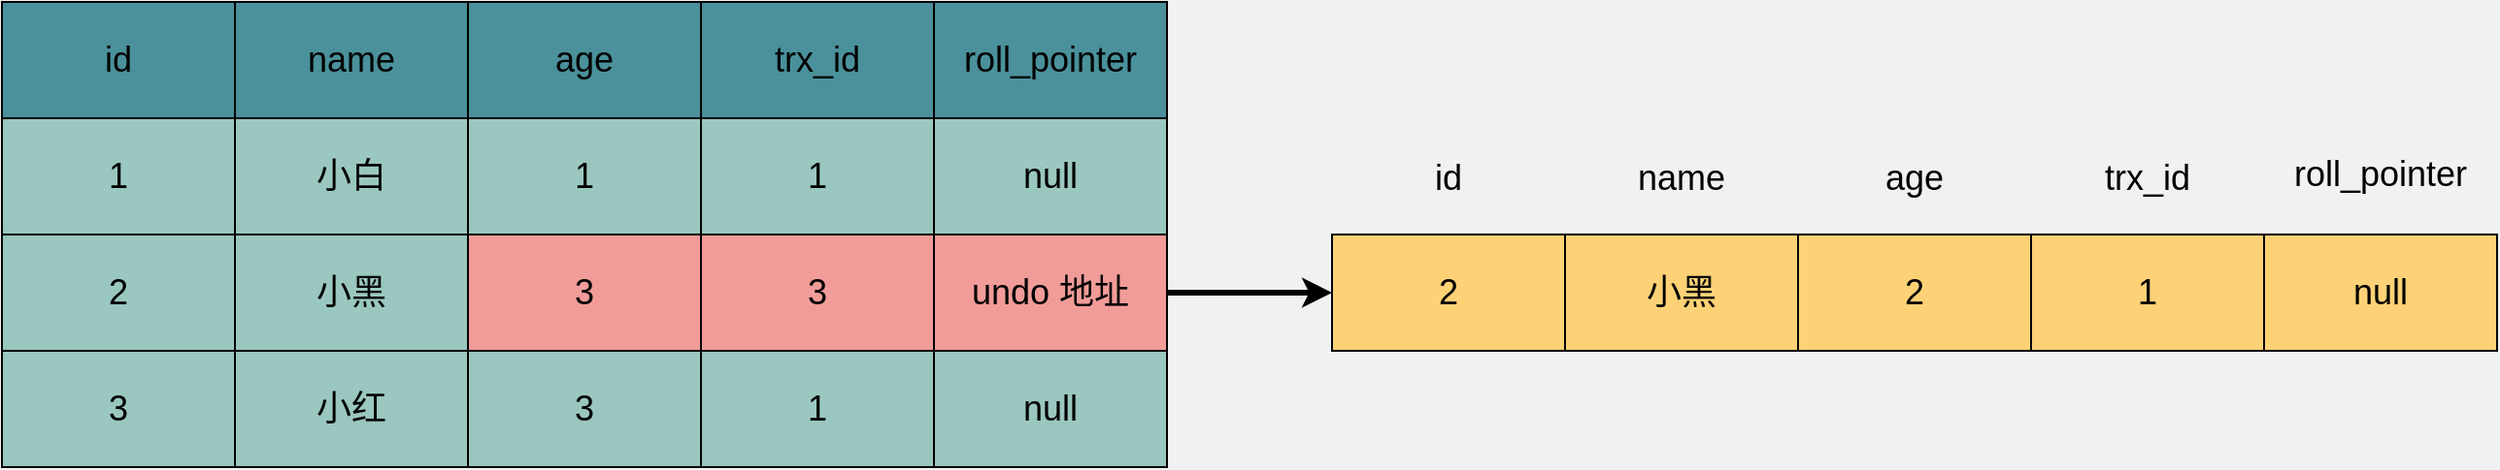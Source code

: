 <mxfile version="17.4.2" type="github">
  <diagram id="3228e29e-7158-1315-38df-8450db1d8a1d" name="Page-1">
    <mxGraphModel dx="1553" dy="848" grid="0" gridSize="10" guides="1" tooltips="1" connect="1" arrows="1" fold="1" page="1" pageScale="1" pageWidth="1320" pageHeight="300" background="#EFF1F3" math="0" shadow="0">
      <root>
        <mxCell id="0" />
        <mxCell id="1" parent="0" />
        <mxCell id="OGBjxk_xHfaE1EplLFuK-23" value="1" style="rounded=0;whiteSpace=wrap;html=1;fillColor=#9AC7BF;gradientColor=none;fontSize=18;" parent="1" vertex="1">
          <mxGeometry x="21" y="990" width="120" height="60" as="geometry" />
        </mxCell>
        <mxCell id="OGBjxk_xHfaE1EplLFuK-24" value="小白" style="rounded=0;whiteSpace=wrap;html=1;fillColor=#9AC7BF;gradientColor=none;fontSize=18;" parent="1" vertex="1">
          <mxGeometry x="141" y="990" width="120" height="60" as="geometry" />
        </mxCell>
        <mxCell id="OGBjxk_xHfaE1EplLFuK-25" value="&lt;span style=&quot;font-size: 18px&quot;&gt;1&lt;/span&gt;" style="rounded=0;whiteSpace=wrap;html=1;fillColor=#9AC7BF;gradientColor=none;fontSize=18;" parent="1" vertex="1">
          <mxGeometry x="261" y="990" width="120" height="60" as="geometry" />
        </mxCell>
        <mxCell id="OGBjxk_xHfaE1EplLFuK-26" value="2" style="rounded=0;whiteSpace=wrap;html=1;fillColor=#9AC7BF;gradientColor=none;fontSize=18;" parent="1" vertex="1">
          <mxGeometry x="21" y="1050" width="120" height="60" as="geometry" />
        </mxCell>
        <mxCell id="OGBjxk_xHfaE1EplLFuK-27" value="小黑" style="rounded=0;whiteSpace=wrap;html=1;fillColor=#9AC7BF;gradientColor=none;fontSize=18;" parent="1" vertex="1">
          <mxGeometry x="141" y="1050" width="120" height="60" as="geometry" />
        </mxCell>
        <mxCell id="OGBjxk_xHfaE1EplLFuK-28" value="&lt;span style=&quot;font-size: 18px&quot;&gt;3&lt;/span&gt;" style="rounded=0;whiteSpace=wrap;html=1;fillColor=#F19C99;gradientColor=none;fontSize=18;" parent="1" vertex="1">
          <mxGeometry x="261" y="1050" width="120" height="60" as="geometry" />
        </mxCell>
        <mxCell id="OGBjxk_xHfaE1EplLFuK-29" value="id" style="rounded=0;whiteSpace=wrap;html=1;fillColor=#4A919B;gradientColor=none;fontSize=18;" parent="1" vertex="1">
          <mxGeometry x="21" y="930" width="120" height="60" as="geometry" />
        </mxCell>
        <mxCell id="OGBjxk_xHfaE1EplLFuK-30" value="name" style="rounded=0;whiteSpace=wrap;html=1;fillColor=#4A919B;gradientColor=none;fontSize=18;" parent="1" vertex="1">
          <mxGeometry x="141" y="930" width="120" height="60" as="geometry" />
        </mxCell>
        <mxCell id="OGBjxk_xHfaE1EplLFuK-31" value="&lt;span style=&quot;font-size: 18px&quot;&gt;age&lt;/span&gt;" style="rounded=0;whiteSpace=wrap;html=1;fillColor=#4A919B;gradientColor=none;fontSize=18;" parent="1" vertex="1">
          <mxGeometry x="261" y="930" width="120" height="60" as="geometry" />
        </mxCell>
        <mxCell id="GKvqfsDIL1xfIGr8kIaB-1" value="3" style="rounded=0;whiteSpace=wrap;html=1;fillColor=#9AC7BF;gradientColor=none;fontSize=18;" parent="1" vertex="1">
          <mxGeometry x="21" y="1110" width="120" height="60" as="geometry" />
        </mxCell>
        <mxCell id="GKvqfsDIL1xfIGr8kIaB-2" value="小红" style="rounded=0;whiteSpace=wrap;html=1;fillColor=#9AC7BF;gradientColor=none;fontSize=18;" parent="1" vertex="1">
          <mxGeometry x="141" y="1110" width="120" height="60" as="geometry" />
        </mxCell>
        <mxCell id="GKvqfsDIL1xfIGr8kIaB-3" value="&lt;span style=&quot;font-size: 18px&quot;&gt;3&lt;/span&gt;" style="rounded=0;whiteSpace=wrap;html=1;fillColor=#9AC7BF;gradientColor=none;fontSize=18;" parent="1" vertex="1">
          <mxGeometry x="261" y="1110" width="120" height="60" as="geometry" />
        </mxCell>
        <mxCell id="WoD-NqMeUlQSkAmCIDn--1" value="roll_pointer" style="rounded=0;whiteSpace=wrap;html=1;fillColor=#4A919B;gradientColor=none;fontSize=18;" parent="1" vertex="1">
          <mxGeometry x="501" y="930" width="120" height="60" as="geometry" />
        </mxCell>
        <mxCell id="WoD-NqMeUlQSkAmCIDn--2" value="trx_id" style="rounded=0;whiteSpace=wrap;html=1;fillColor=#4A919B;gradientColor=none;fontSize=18;" parent="1" vertex="1">
          <mxGeometry x="381" y="930" width="120" height="60" as="geometry" />
        </mxCell>
        <mxCell id="WoD-NqMeUlQSkAmCIDn--3" value="1" style="rounded=0;whiteSpace=wrap;html=1;fillColor=#9AC7BF;gradientColor=none;fontSize=18;" parent="1" vertex="1">
          <mxGeometry x="381" y="990" width="120" height="60" as="geometry" />
        </mxCell>
        <mxCell id="WoD-NqMeUlQSkAmCIDn--4" value="null" style="rounded=0;whiteSpace=wrap;html=1;fillColor=#9AC7BF;gradientColor=none;fontSize=18;" parent="1" vertex="1">
          <mxGeometry x="501" y="990" width="120" height="60" as="geometry" />
        </mxCell>
        <mxCell id="WoD-NqMeUlQSkAmCIDn--5" value="3" style="rounded=0;whiteSpace=wrap;html=1;fillColor=#F19C99;gradientColor=none;fontSize=18;" parent="1" vertex="1">
          <mxGeometry x="381" y="1050" width="120" height="60" as="geometry" />
        </mxCell>
        <mxCell id="pi2dIFxeebVMgKeU0ETn-18" style="edgeStyle=orthogonalEdgeStyle;rounded=0;orthogonalLoop=1;jettySize=auto;html=1;exitX=1;exitY=0.5;exitDx=0;exitDy=0;entryX=0;entryY=0.5;entryDx=0;entryDy=0;fontSize=18;strokeWidth=3;" parent="1" source="WoD-NqMeUlQSkAmCIDn--6" target="pi2dIFxeebVMgKeU0ETn-13" edge="1">
          <mxGeometry relative="1" as="geometry" />
        </mxCell>
        <mxCell id="WoD-NqMeUlQSkAmCIDn--6" value="undo 地址" style="rounded=0;whiteSpace=wrap;html=1;fillColor=#F19C99;gradientColor=none;fontSize=18;" parent="1" vertex="1">
          <mxGeometry x="501" y="1050" width="120" height="60" as="geometry" />
        </mxCell>
        <mxCell id="WoD-NqMeUlQSkAmCIDn--7" value="1" style="rounded=0;whiteSpace=wrap;html=1;fillColor=#9AC7BF;gradientColor=none;fontSize=18;" parent="1" vertex="1">
          <mxGeometry x="381" y="1110" width="120" height="60" as="geometry" />
        </mxCell>
        <mxCell id="WoD-NqMeUlQSkAmCIDn--8" value="null" style="rounded=0;whiteSpace=wrap;html=1;fillColor=#9AC7BF;gradientColor=none;fontSize=18;" parent="1" vertex="1">
          <mxGeometry x="501" y="1110" width="120" height="60" as="geometry" />
        </mxCell>
        <mxCell id="pi2dIFxeebVMgKeU0ETn-6" value="&lt;font style=&quot;font-size: 18px&quot;&gt;trx_id&lt;/font&gt;" style="text;html=1;strokeColor=none;fillColor=none;align=center;verticalAlign=middle;whiteSpace=wrap;rounded=0;" parent="1" vertex="1">
          <mxGeometry x="1096" y="1006" width="60" height="30" as="geometry" />
        </mxCell>
        <mxCell id="pi2dIFxeebVMgKeU0ETn-9" value="&lt;font style=&quot;font-size: 18px&quot;&gt;id&lt;/font&gt;" style="text;html=1;strokeColor=none;fillColor=none;align=center;verticalAlign=middle;whiteSpace=wrap;rounded=0;" parent="1" vertex="1">
          <mxGeometry x="736" y="1006" width="60" height="30" as="geometry" />
        </mxCell>
        <mxCell id="pi2dIFxeebVMgKeU0ETn-10" value="&lt;font style=&quot;font-size: 18px&quot;&gt;name&lt;/font&gt;" style="text;html=1;strokeColor=none;fillColor=none;align=center;verticalAlign=middle;whiteSpace=wrap;rounded=0;" parent="1" vertex="1">
          <mxGeometry x="856" y="1006" width="60" height="30" as="geometry" />
        </mxCell>
        <mxCell id="pi2dIFxeebVMgKeU0ETn-11" value="&lt;font style=&quot;font-size: 18px&quot;&gt;age&lt;/font&gt;" style="text;html=1;strokeColor=none;fillColor=none;align=center;verticalAlign=middle;whiteSpace=wrap;rounded=0;" parent="1" vertex="1">
          <mxGeometry x="976" y="1006" width="60" height="30" as="geometry" />
        </mxCell>
        <mxCell id="pi2dIFxeebVMgKeU0ETn-12" value="&lt;span style=&quot;font-size: 18px&quot;&gt;roll_pointer&lt;/span&gt;" style="text;html=1;strokeColor=none;fillColor=none;align=center;verticalAlign=middle;whiteSpace=wrap;rounded=0;" parent="1" vertex="1">
          <mxGeometry x="1216" y="1004" width="60" height="30" as="geometry" />
        </mxCell>
        <mxCell id="pi2dIFxeebVMgKeU0ETn-13" value="2" style="rounded=0;whiteSpace=wrap;html=1;fillColor=#FDD276;gradientColor=none;fontSize=18;" parent="1" vertex="1">
          <mxGeometry x="706" y="1050" width="120" height="60" as="geometry" />
        </mxCell>
        <mxCell id="pi2dIFxeebVMgKeU0ETn-14" value="小黑" style="rounded=0;whiteSpace=wrap;html=1;fillColor=#FDD276;gradientColor=none;fontSize=18;" parent="1" vertex="1">
          <mxGeometry x="826" y="1050" width="120" height="60" as="geometry" />
        </mxCell>
        <mxCell id="pi2dIFxeebVMgKeU0ETn-15" value="&lt;span style=&quot;font-size: 18px&quot;&gt;2&lt;/span&gt;" style="rounded=0;whiteSpace=wrap;html=1;fillColor=#FDD276;gradientColor=none;fontSize=18;" parent="1" vertex="1">
          <mxGeometry x="946" y="1050" width="120" height="60" as="geometry" />
        </mxCell>
        <mxCell id="pi2dIFxeebVMgKeU0ETn-16" value="1" style="rounded=0;whiteSpace=wrap;html=1;fillColor=#FDD276;gradientColor=none;fontSize=18;" parent="1" vertex="1">
          <mxGeometry x="1066" y="1050" width="120" height="60" as="geometry" />
        </mxCell>
        <mxCell id="pi2dIFxeebVMgKeU0ETn-17" value="null" style="rounded=0;whiteSpace=wrap;html=1;fillColor=#FDD276;gradientColor=none;fontSize=18;" parent="1" vertex="1">
          <mxGeometry x="1186" y="1050" width="120" height="60" as="geometry" />
        </mxCell>
      </root>
    </mxGraphModel>
  </diagram>
</mxfile>
